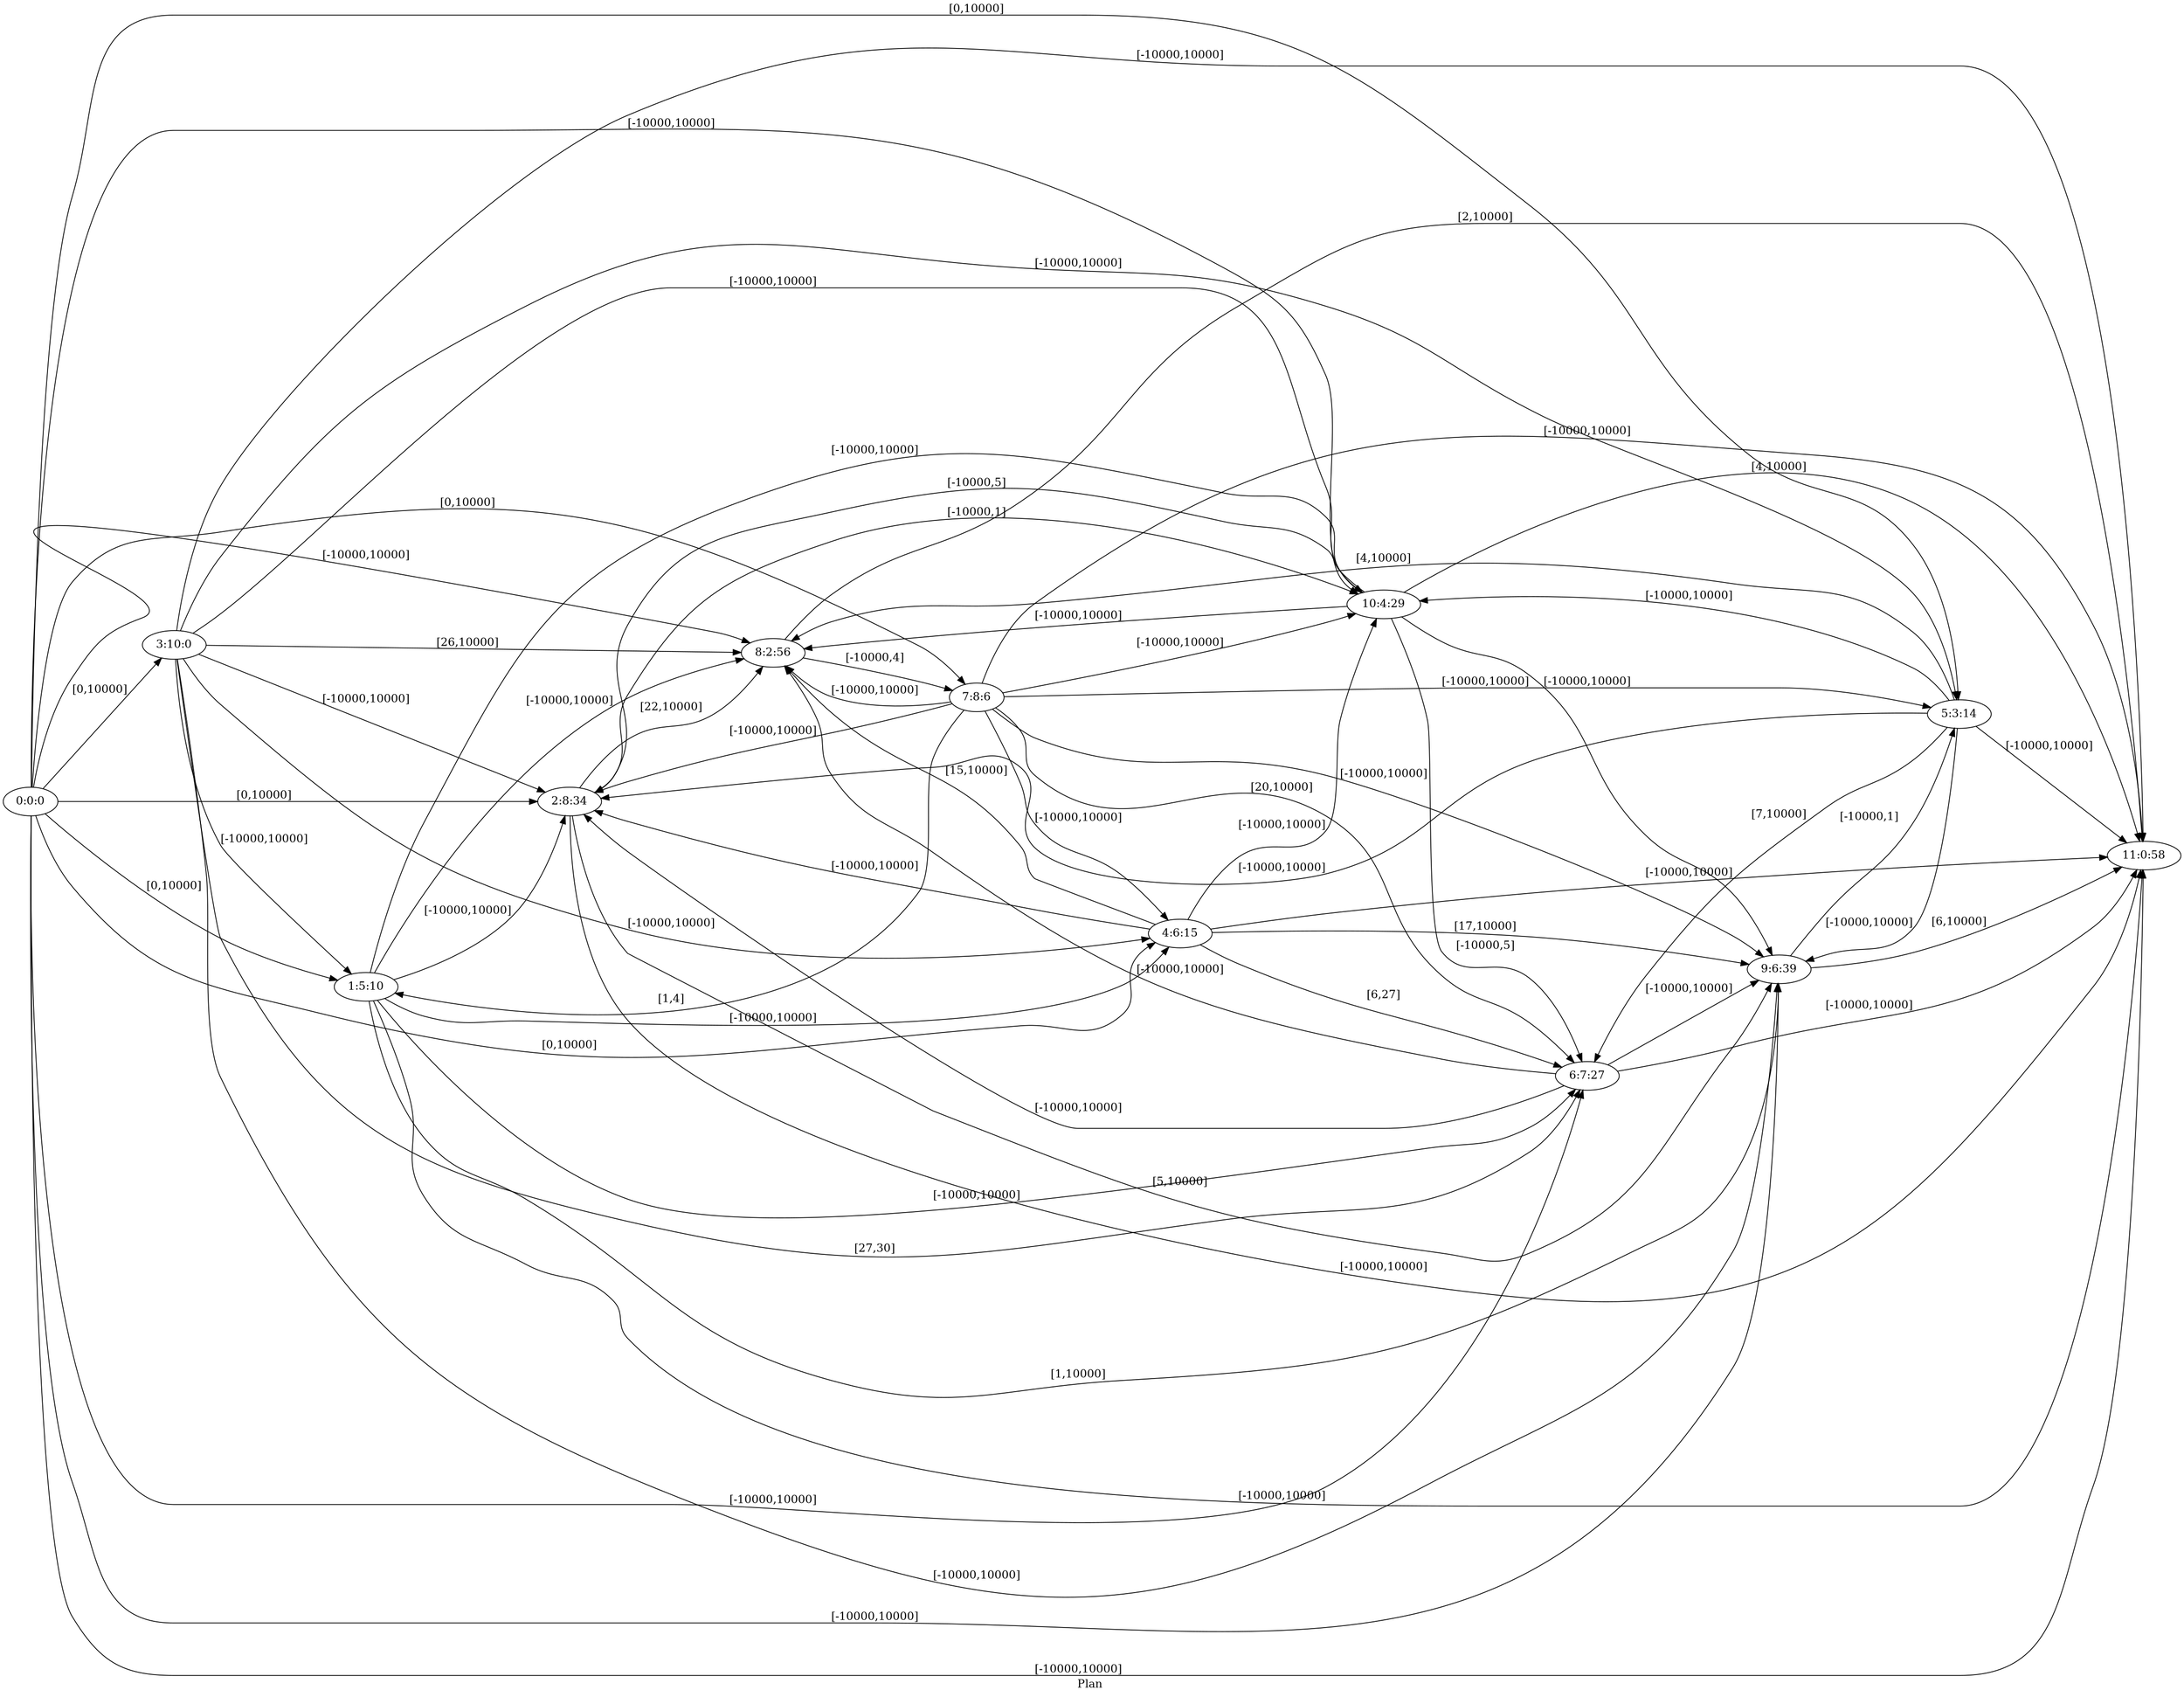digraph G {
 rankdir = LR;
 nodesep = .45; 
 size = 30;
label="Plan ";
 fldt = 0.594799;
"0:0:0"->"1:5:10"[ label = "[0,10000]"];
"0:0:0"->"2:8:34"[ label = "[0,10000]"];
"0:0:0"->"3:10:0"[ label = "[0,10000]"];
"0:0:0"->"4:6:15"[ label = "[0,10000]"];
"0:0:0"->"5:3:14"[ label = "[0,10000]"];
"0:0:0"->"6:7:27"[ label = "[-10000,10000]"];
"0:0:0"->"7:8:6"[ label = "[0,10000]"];
"0:0:0"->"8:2:56"[ label = "[-10000,10000]"];
"0:0:0"->"9:6:39"[ label = "[-10000,10000]"];
"0:0:0"->"10:4:29"[ label = "[-10000,10000]"];
"0:0:0"->"11:0:58"[ label = "[-10000,10000]"];
"1:5:10"->"2:8:34"[ label = "[-10000,10000]"];
"1:5:10"->"4:6:15"[ label = "[-10000,10000]"];
"1:5:10"->"6:7:27"[ label = "[-10000,10000]"];
"1:5:10"->"8:2:56"[ label = "[-10000,10000]"];
"1:5:10"->"9:6:39"[ label = "[1,10000]"];
"1:5:10"->"10:4:29"[ label = "[-10000,10000]"];
"1:5:10"->"11:0:58"[ label = "[-10000,10000]"];
"2:8:34"->"8:2:56"[ label = "[22,10000]"];
"2:8:34"->"9:6:39"[ label = "[5,10000]"];
"2:8:34"->"10:4:29"[ label = "[-10000,1]"];
"2:8:34"->"11:0:58"[ label = "[-10000,10000]"];
"3:10:0"->"1:5:10"[ label = "[-10000,10000]"];
"3:10:0"->"2:8:34"[ label = "[-10000,10000]"];
"3:10:0"->"4:6:15"[ label = "[-10000,10000]"];
"3:10:0"->"5:3:14"[ label = "[-10000,10000]"];
"3:10:0"->"6:7:27"[ label = "[27,30]"];
"3:10:0"->"8:2:56"[ label = "[26,10000]"];
"3:10:0"->"9:6:39"[ label = "[-10000,10000]"];
"3:10:0"->"10:4:29"[ label = "[-10000,10000]"];
"3:10:0"->"11:0:58"[ label = "[-10000,10000]"];
"4:6:15"->"2:8:34"[ label = "[-10000,10000]"];
"4:6:15"->"6:7:27"[ label = "[6,27]"];
"4:6:15"->"8:2:56"[ label = "[15,10000]"];
"4:6:15"->"9:6:39"[ label = "[17,10000]"];
"4:6:15"->"10:4:29"[ label = "[-10000,10000]"];
"4:6:15"->"11:0:58"[ label = "[-10000,10000]"];
"5:3:14"->"2:8:34"[ label = "[-10000,10000]"];
"5:3:14"->"6:7:27"[ label = "[7,10000]"];
"5:3:14"->"8:2:56"[ label = "[4,10000]"];
"5:3:14"->"9:6:39"[ label = "[-10000,10000]"];
"5:3:14"->"10:4:29"[ label = "[-10000,10000]"];
"5:3:14"->"11:0:58"[ label = "[-10000,10000]"];
"6:7:27"->"2:8:34"[ label = "[-10000,10000]"];
"6:7:27"->"8:2:56"[ label = "[-10000,10000]"];
"6:7:27"->"9:6:39"[ label = "[-10000,10000]"];
"6:7:27"->"11:0:58"[ label = "[-10000,10000]"];
"7:8:6"->"1:5:10"[ label = "[1,4]"];
"7:8:6"->"2:8:34"[ label = "[-10000,10000]"];
"7:8:6"->"4:6:15"[ label = "[-10000,10000]"];
"7:8:6"->"5:3:14"[ label = "[-10000,10000]"];
"7:8:6"->"6:7:27"[ label = "[20,10000]"];
"7:8:6"->"8:2:56"[ label = "[-10000,10000]"];
"7:8:6"->"9:6:39"[ label = "[-10000,10000]"];
"7:8:6"->"10:4:29"[ label = "[-10000,10000]"];
"7:8:6"->"11:0:58"[ label = "[-10000,10000]"];
"8:2:56"->"7:8:6"[ label = "[-10000,4]"];
"8:2:56"->"11:0:58"[ label = "[2,10000]"];
"9:6:39"->"5:3:14"[ label = "[-10000,1]"];
"9:6:39"->"11:0:58"[ label = "[6,10000]"];
"10:4:29"->"2:8:34"[ label = "[-10000,5]"];
"10:4:29"->"6:7:27"[ label = "[-10000,5]"];
"10:4:29"->"8:2:56"[ label = "[-10000,10000]"];
"10:4:29"->"9:6:39"[ label = "[-10000,10000]"];
"10:4:29"->"11:0:58"[ label = "[4,10000]"];
}
